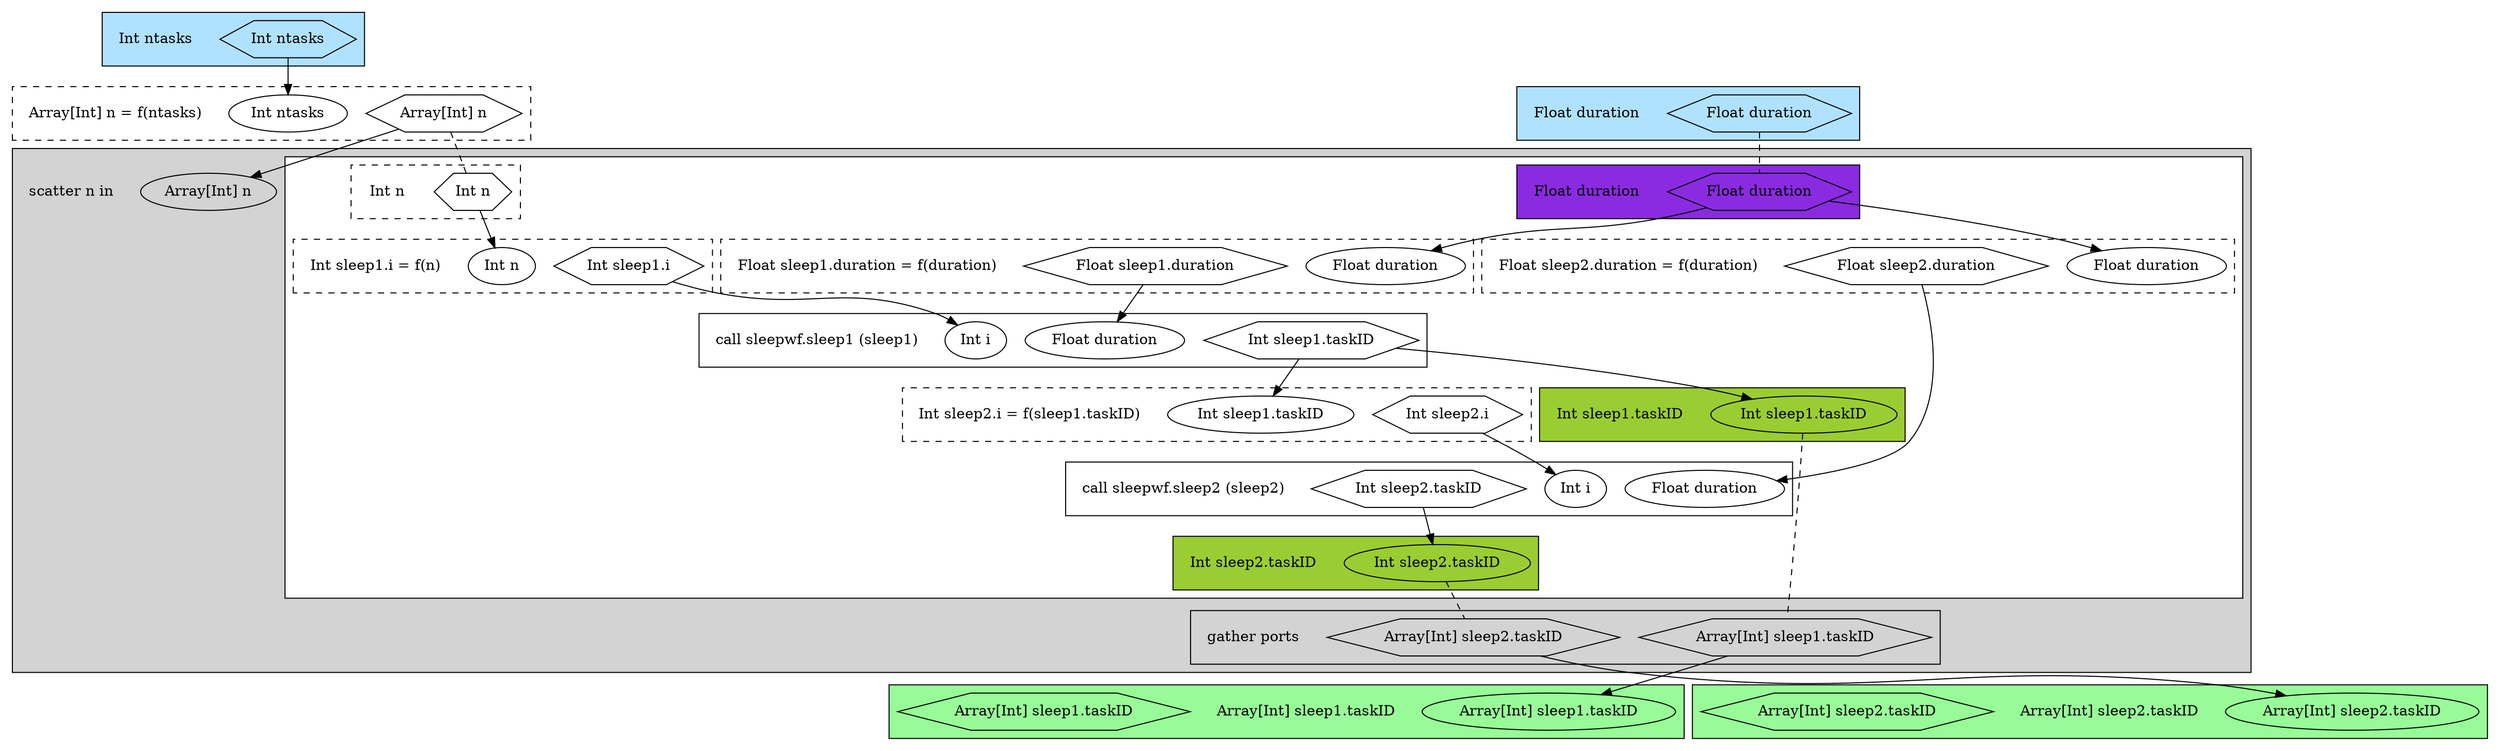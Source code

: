 digraph "workflow"
{
  compound=true;
  "PORT1666544295" -> "PORT1979787155"
  "PORT840083671" -> "PORT249177573"
  "PORT1666544295" -> "PORT712410124"
  "PORT1716932897" -> "PORT70695990"
  "PORT319670866" -> "PORT633326333" [style=dashed arrowhead=none]
  "PORT1912850431" -> "PORT154988899"
  "PORT90045638" -> "PORT1230701703"
  "PORT408069119" -> "PORT573487274"
  "PORT633326333" -> "PORT1900366749"
  "PORT801569151" -> "PORT151442075"
  "PORT1232373427" -> "PORT40191541"
  "PORT1305486145" -> "PORT2044282225"
  "PORT249177573" -> "PORT1716932897" [style=dashed arrowhead=none]
  "PORT840083671" -> "PORT1265012928"
  "PORT1231006815" -> "PORT2048537720"
  "PORT319670866" -> "PORT905080434"
  "PORT2044282225" -> "PORT801569151" [style=dashed arrowhead=none]
  "PORT1176932104" -> "PORT1666544295" [style=dashed arrowhead=none]

  
  subgraph cluster_0 {
    style="filled,dashed";
    fillcolor=white;
    "NODE79644918" [shape=plaintext label="Array[Int] n = f(ntasks)"]
    "PORT319670866" [shape=hexagon label="Array[Int] n"];
    "PORT40191541" [shape=oval label="Int ntasks"];
  
  
  }
  
  subgraph cluster_12 {
    style="filled,solid";
    fillcolor=lightgray;
    "NODE528591360" [shape=plaintext label="scatter n in"]
    
    "PORT905080434" [shape=oval label="Array[Int] n"];
    
    subgraph cluster_13 {
      style="filled,solid";
      fillcolor=lightgray
      "450cee19-b443-4152-8836-4c4bcc687c3b" [shape=plaintext label="gather ports"]
      "PORT801569151" [shape=hexagon label="Array[Int] sleep2.taskID"];
      "PORT1716932897" [shape=hexagon label="Array[Int] sleep1.taskID"];
    
    }
          
    
    subgraph cluster_11 {
      style="filled,solid";
      fillcolor=white;
      
      subgraph cluster_5 {
        style="dashed";
        fillcolor=blueviolet;
        "NODE79438382" [shape=plaintext label="Int n"]
        "PORT633326333" [shape=hexagon label="Int n"];
      
      
      }
      
      subgraph cluster_3 {
        style="filled,solid";
        fillcolor=white;
        "NODE1975873209" [shape=plaintext label="call sleepwf.sleep1 (sleep1)"]
        "PORT840083671" [shape=hexagon label="Int sleep1.taskID"];
        "PORT2048537720" [shape=oval label="Float duration"];
        "PORT1230701703" [shape=oval label="Int i"];
      
      
      }
      
      subgraph cluster_6 {
        style="filled,dashed";
        fillcolor=white;
        "NODE817299424" [shape=plaintext label="Int sleep2.i = f(sleep1.taskID)"]
        "PORT1912850431" [shape=hexagon label="Int sleep2.i"];
        "PORT1265012928" [shape=oval label="Int sleep1.taskID"];
      
      
      }
      
      subgraph cluster_8 {
        style="filled,dashed";
        fillcolor=white;
        "NODE1270836494" [shape=plaintext label="Float sleep2.duration = f(duration)"]
        "PORT408069119" [shape=hexagon label="Float sleep2.duration"];
        "PORT712410124" [shape=oval label="Float duration"];
      
      
      }
      
      subgraph cluster_10 {
        style="filled,solid";
        fillcolor=yellowgreen;
        "NODE1044705957" [shape=plaintext label="Int sleep1.taskID"]
        "PORT249177573" [shape=oval label="Int sleep1.taskID"];
      
      
      }
      
      subgraph cluster_7 {
        style="filled,solid";
        fillcolor=blueviolet;
        "NODE768192757" [shape=plaintext label="Float duration"]
        "PORT1666544295" [shape=hexagon label="Float duration"];
      
      
      }
      
      subgraph cluster_9 {
        style="filled,dashed";
        fillcolor=white;
        "NODE996125997" [shape=plaintext label="Int sleep1.i = f(n)"]
        "PORT90045638" [shape=hexagon label="Int sleep1.i"];
        "PORT1900366749" [shape=oval label="Int n"];
      
      
      }
      
      subgraph cluster_4 {
        style="filled,solid";
        fillcolor=white;
        "NODE26970580" [shape=plaintext label="call sleepwf.sleep2 (sleep2)"]
        "PORT1305486145" [shape=hexagon label="Int sleep2.taskID"];
        "PORT573487274" [shape=oval label="Float duration"];
        "PORT154988899" [shape=oval label="Int i"];
      
      
      }
      
      subgraph cluster_1 {
        style="filled,dashed";
        fillcolor=white;
        "NODE1697752980" [shape=plaintext label="Float sleep1.duration = f(duration)"]
        "PORT1231006815" [shape=hexagon label="Float sleep1.duration"];
        "PORT1979787155" [shape=oval label="Float duration"];
      
      
      }
      
      subgraph cluster_2 {
        style="filled,solid";
        fillcolor=yellowgreen;
        "NODE693958407" [shape=plaintext label="Int sleep2.taskID"]
        "PORT2044282225" [shape=oval label="Int sleep2.taskID"];
      
      
      }
    
    }
  
  }
  
  subgraph cluster_15 {
    style="filled,solid";
    fillcolor=lightskyblue1;
    "NODE1129944640" [shape=plaintext label="Int ntasks"]
    "PORT1232373427" [shape=hexagon label="Int ntasks"];
  
  
  }
  
  subgraph cluster_14 {
    style="filled,solid";
    fillcolor=lightskyblue1;
    "NODE1107985860" [shape=plaintext label="Float duration"]
    "PORT1176932104" [shape=hexagon label="Float duration"];
  
  
  }
  
  subgraph cluster_17 {
    style="filled,solid";
    fillcolor=palegreen;
    "NODE409195262" [shape=plaintext label="Array[Int] sleep1.taskID"]
    "PORT1238616099" [shape=hexagon label="Array[Int] sleep1.taskID"];
    "PORT70695990" [shape=oval label="Array[Int] sleep1.taskID"];
  
  
  }
  
  subgraph cluster_16 {
    style="filled,solid";
    fillcolor=palegreen;
    "NODE1801942731" [shape=plaintext label="Array[Int] sleep2.taskID"]
    "PORT247113419" [shape=hexagon label="Array[Int] sleep2.taskID"];
    "PORT151442075" [shape=oval label="Array[Int] sleep2.taskID"];
  
  
  }

}

